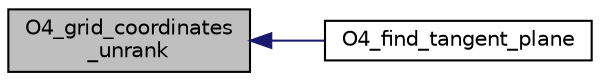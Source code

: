 digraph "O4_grid_coordinates_unrank"
{
  edge [fontname="Helvetica",fontsize="10",labelfontname="Helvetica",labelfontsize="10"];
  node [fontname="Helvetica",fontsize="10",shape=record];
  rankdir="LR";
  Node3278 [label="O4_grid_coordinates\l_unrank",height=0.2,width=0.4,color="black", fillcolor="grey75", style="filled", fontcolor="black"];
  Node3278 -> Node3279 [dir="back",color="midnightblue",fontsize="10",style="solid",fontname="Helvetica"];
  Node3279 [label="O4_find_tangent_plane",height=0.2,width=0.4,color="black", fillcolor="white", style="filled",URL="$d4/d95/group__generators_8_c.html#ad44a004f3a5ff15b3ac8f1fb6dc0c090"];
}
